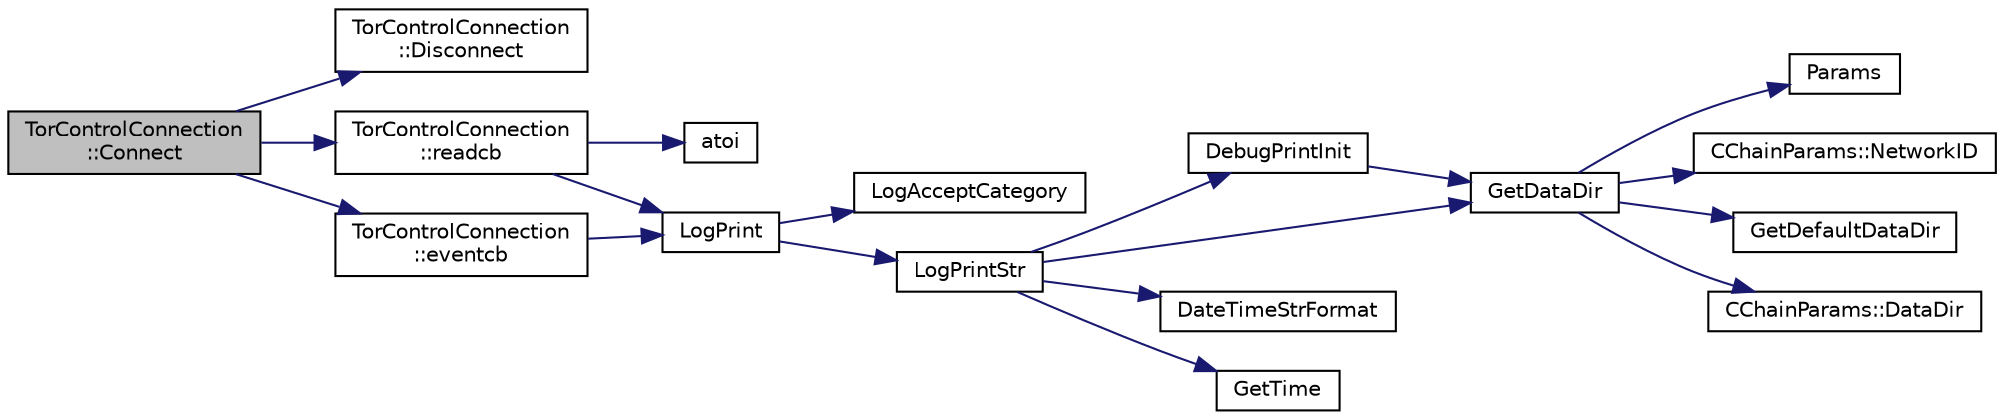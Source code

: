 digraph "TorControlConnection::Connect"
{
  edge [fontname="Helvetica",fontsize="10",labelfontname="Helvetica",labelfontsize="10"];
  node [fontname="Helvetica",fontsize="10",shape=record];
  rankdir="LR";
  Node13 [label="TorControlConnection\l::Connect",height=0.2,width=0.4,color="black", fillcolor="grey75", style="filled", fontcolor="black"];
  Node13 -> Node14 [color="midnightblue",fontsize="10",style="solid",fontname="Helvetica"];
  Node14 [label="TorControlConnection\l::Disconnect",height=0.2,width=0.4,color="black", fillcolor="white", style="filled",URL="$df/dc6/class_tor_control_connection.html#addb42114063641eab12be2fc39b859d5",tooltip="Disconnect from Tor control port. "];
  Node13 -> Node15 [color="midnightblue",fontsize="10",style="solid",fontname="Helvetica"];
  Node15 [label="TorControlConnection\l::readcb",height=0.2,width=0.4,color="black", fillcolor="white", style="filled",URL="$df/dc6/class_tor_control_connection.html#a7d7e2393f19cb41c32223def3df769ea",tooltip="Libevent handlers: internal. "];
  Node15 -> Node16 [color="midnightblue",fontsize="10",style="solid",fontname="Helvetica"];
  Node16 [label="atoi",height=0.2,width=0.4,color="black", fillcolor="white", style="filled",URL="$d8/d3c/util_8h.html#aa5ce96ec36f4413f820cec9c1831c070"];
  Node15 -> Node17 [color="midnightblue",fontsize="10",style="solid",fontname="Helvetica"];
  Node17 [label="LogPrint",height=0.2,width=0.4,color="black", fillcolor="white", style="filled",URL="$d8/d3c/util_8h.html#aab1f837a2366f424bdc996fdf6352171"];
  Node17 -> Node18 [color="midnightblue",fontsize="10",style="solid",fontname="Helvetica"];
  Node18 [label="LogAcceptCategory",height=0.2,width=0.4,color="black", fillcolor="white", style="filled",URL="$d8/d3c/util_8h.html#a343d2a13efe00125f78d25dafb0a8d98"];
  Node17 -> Node19 [color="midnightblue",fontsize="10",style="solid",fontname="Helvetica"];
  Node19 [label="LogPrintStr",height=0.2,width=0.4,color="black", fillcolor="white", style="filled",URL="$d8/d3c/util_8h.html#afd4c3002b2797c0560adddb6af3ca1da"];
  Node19 -> Node20 [color="midnightblue",fontsize="10",style="solid",fontname="Helvetica"];
  Node20 [label="DebugPrintInit",height=0.2,width=0.4,color="black", fillcolor="white", style="filled",URL="$df/d2d/util_8cpp.html#a751ff5f21d880737811136b5e0bcea12"];
  Node20 -> Node21 [color="midnightblue",fontsize="10",style="solid",fontname="Helvetica"];
  Node21 [label="GetDataDir",height=0.2,width=0.4,color="black", fillcolor="white", style="filled",URL="$df/d2d/util_8cpp.html#ab83866a054745d4b30a3948a1b44beba"];
  Node21 -> Node22 [color="midnightblue",fontsize="10",style="solid",fontname="Helvetica"];
  Node22 [label="Params",height=0.2,width=0.4,color="black", fillcolor="white", style="filled",URL="$df/dbf/chainparams_8cpp.html#ace5c5b706d71a324a417dd2db394fd4a",tooltip="Return the currently selected parameters. "];
  Node21 -> Node23 [color="midnightblue",fontsize="10",style="solid",fontname="Helvetica"];
  Node23 [label="CChainParams::NetworkID",height=0.2,width=0.4,color="black", fillcolor="white", style="filled",URL="$d1/d4f/class_c_chain_params.html#a90dc493ec0c0325c98c3ac06eb99862b"];
  Node21 -> Node24 [color="midnightblue",fontsize="10",style="solid",fontname="Helvetica"];
  Node24 [label="GetDefaultDataDir",height=0.2,width=0.4,color="black", fillcolor="white", style="filled",URL="$df/d2d/util_8cpp.html#ab272995de020a3bcbf743be630e485c6"];
  Node21 -> Node25 [color="midnightblue",fontsize="10",style="solid",fontname="Helvetica"];
  Node25 [label="CChainParams::DataDir",height=0.2,width=0.4,color="black", fillcolor="white", style="filled",URL="$d1/d4f/class_c_chain_params.html#a959488b5d8e6fe62857940b831d73a78"];
  Node19 -> Node21 [color="midnightblue",fontsize="10",style="solid",fontname="Helvetica"];
  Node19 -> Node26 [color="midnightblue",fontsize="10",style="solid",fontname="Helvetica"];
  Node26 [label="DateTimeStrFormat",height=0.2,width=0.4,color="black", fillcolor="white", style="filled",URL="$df/d2d/util_8cpp.html#a749bc6776c8ec72d7c5e4dea56aee415"];
  Node19 -> Node27 [color="midnightblue",fontsize="10",style="solid",fontname="Helvetica"];
  Node27 [label="GetTime",height=0.2,width=0.4,color="black", fillcolor="white", style="filled",URL="$df/d2d/util_8cpp.html#a46fac5fba8ba905b5f9acb364f5d8c6f"];
  Node13 -> Node28 [color="midnightblue",fontsize="10",style="solid",fontname="Helvetica"];
  Node28 [label="TorControlConnection\l::eventcb",height=0.2,width=0.4,color="black", fillcolor="white", style="filled",URL="$df/dc6/class_tor_control_connection.html#a8b22b26822247f8be7d739e14a045e98"];
  Node28 -> Node17 [color="midnightblue",fontsize="10",style="solid",fontname="Helvetica"];
}
